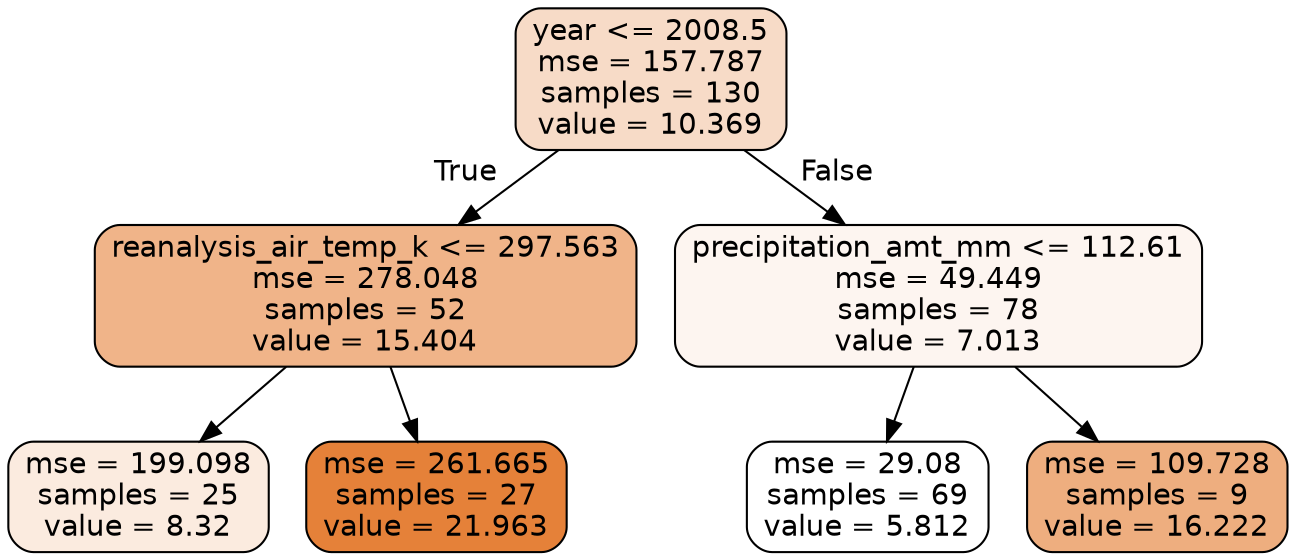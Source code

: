 digraph Tree {
node [shape=box, style="filled, rounded", color="black", fontname=helvetica] ;
edge [fontname=helvetica] ;
0 [label="year <= 2008.5\nmse = 157.787\nsamples = 130\nvalue = 10.369", fillcolor="#e5813948"] ;
1 [label="reanalysis_air_temp_k <= 297.563\nmse = 278.048\nsamples = 52\nvalue = 15.404", fillcolor="#e5813997"] ;
0 -> 1 [labeldistance=2.5, labelangle=45, headlabel="True"] ;
2 [label="mse = 199.098\nsamples = 25\nvalue = 8.32", fillcolor="#e5813928"] ;
1 -> 2 ;
3 [label="mse = 261.665\nsamples = 27\nvalue = 21.963", fillcolor="#e58139ff"] ;
1 -> 3 ;
4 [label="precipitation_amt_mm <= 112.61\nmse = 49.449\nsamples = 78\nvalue = 7.013", fillcolor="#e5813913"] ;
0 -> 4 [labeldistance=2.5, labelangle=-45, headlabel="False"] ;
5 [label="mse = 29.08\nsamples = 69\nvalue = 5.812", fillcolor="#e5813900"] ;
4 -> 5 ;
6 [label="mse = 109.728\nsamples = 9\nvalue = 16.222", fillcolor="#e58139a4"] ;
4 -> 6 ;
}